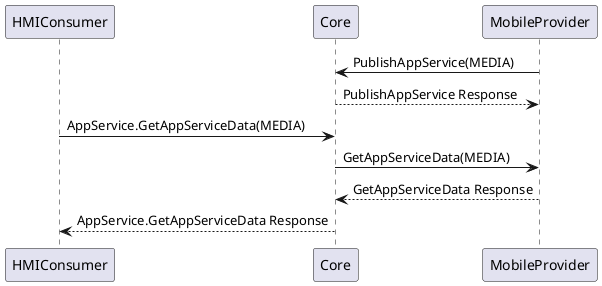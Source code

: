 @startuml GetAppServiceData_HMI_ASC
participant HMIConsumer
participant Core
participant MobileProvider

MobileProvider -> Core: PublishAppService(MEDIA)
Core --> MobileProvider: PublishAppService Response
HMIConsumer -> Core: AppService.GetAppServiceData(MEDIA)
Core -> MobileProvider: GetAppServiceData(MEDIA)
MobileProvider --> Core: GetAppServiceData Response
Core --> HMIConsumer: AppService.GetAppServiceData Response

@enduml